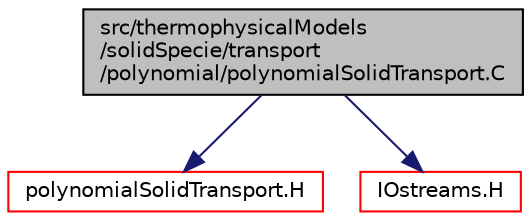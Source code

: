 digraph "src/thermophysicalModels/solidSpecie/transport/polynomial/polynomialSolidTransport.C"
{
  bgcolor="transparent";
  edge [fontname="Helvetica",fontsize="10",labelfontname="Helvetica",labelfontsize="10"];
  node [fontname="Helvetica",fontsize="10",shape=record];
  Node1 [label="src/thermophysicalModels\l/solidSpecie/transport\l/polynomial/polynomialSolidTransport.C",height=0.2,width=0.4,color="black", fillcolor="grey75", style="filled", fontcolor="black"];
  Node1 -> Node2 [color="midnightblue",fontsize="10",style="solid",fontname="Helvetica"];
  Node2 [label="polynomialSolidTransport.H",height=0.2,width=0.4,color="red",URL="$a10453.html"];
  Node1 -> Node3 [color="midnightblue",fontsize="10",style="solid",fontname="Helvetica"];
  Node3 [label="IOstreams.H",height=0.2,width=0.4,color="red",URL="$a07961.html",tooltip="Useful combination of include files which define Sin, Sout and Serr and the use of IO streams general..."];
}
